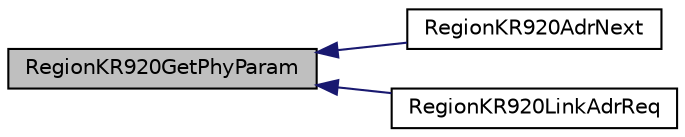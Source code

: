 digraph "RegionKR920GetPhyParam"
{
  edge [fontname="Helvetica",fontsize="10",labelfontname="Helvetica",labelfontsize="10"];
  node [fontname="Helvetica",fontsize="10",shape=record];
  rankdir="LR";
  Node49 [label="RegionKR920GetPhyParam",height=0.2,width=0.4,color="black", fillcolor="grey75", style="filled", fontcolor="black"];
  Node49 -> Node50 [dir="back",color="midnightblue",fontsize="10",style="solid",fontname="Helvetica"];
  Node50 [label="RegionKR920AdrNext",height=0.2,width=0.4,color="black", fillcolor="white", style="filled",URL="$group___r_e_g_i_o_n_k_r920.html#gaf2fd635d699d384cf9e4342a583c5b8d",tooltip="Calculates the next datarate to set, when ADR is on or off. "];
  Node49 -> Node51 [dir="back",color="midnightblue",fontsize="10",style="solid",fontname="Helvetica"];
  Node51 [label="RegionKR920LinkAdrReq",height=0.2,width=0.4,color="black", fillcolor="white", style="filled",URL="$group___r_e_g_i_o_n_k_r920.html#ga6b2ee965ec46d0c137845d75edc16fd8",tooltip="The function processes a Link ADR Request. "];
}

